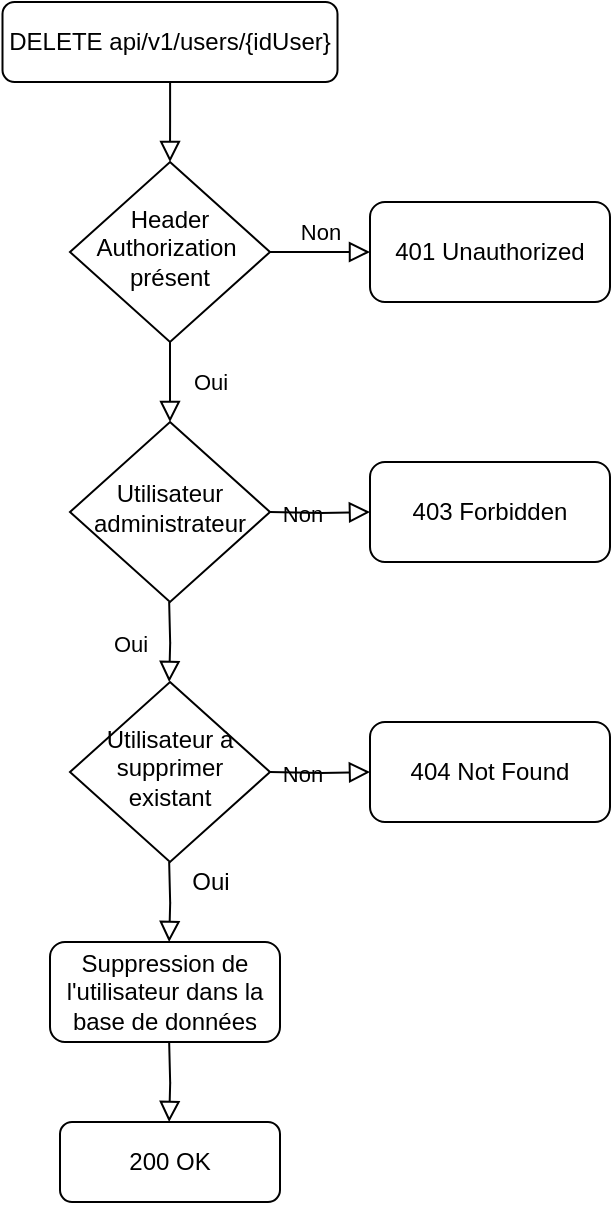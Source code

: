 <mxfile version="14.6.9" type="device"><diagram id="C5RBs43oDa-KdzZeNtuy" name="Page-1"><mxGraphModel dx="1185" dy="623" grid="1" gridSize="10" guides="1" tooltips="1" connect="1" arrows="1" fold="1" page="1" pageScale="1" pageWidth="827" pageHeight="1169" math="0" shadow="0"><root><mxCell id="WIyWlLk6GJQsqaUBKTNV-0"/><mxCell id="WIyWlLk6GJQsqaUBKTNV-1" parent="WIyWlLk6GJQsqaUBKTNV-0"/><mxCell id="a6PVWOtKJfk86Tn7hLOz-6" value="" style="rounded=0;html=1;jettySize=auto;orthogonalLoop=1;fontSize=11;endArrow=block;endFill=0;endSize=8;strokeWidth=1;shadow=0;labelBackgroundColor=none;edgeStyle=orthogonalEdgeStyle;" parent="WIyWlLk6GJQsqaUBKTNV-1" source="a6PVWOtKJfk86Tn7hLOz-7" target="a6PVWOtKJfk86Tn7hLOz-10" edge="1"><mxGeometry relative="1" as="geometry"/></mxCell><mxCell id="a6PVWOtKJfk86Tn7hLOz-7" value="DELETE api/v1/users/{idUser}" style="rounded=1;whiteSpace=wrap;html=1;fontSize=12;glass=0;strokeWidth=1;shadow=0;" parent="WIyWlLk6GJQsqaUBKTNV-1" vertex="1"><mxGeometry x="136.25" y="40" width="167.5" height="40" as="geometry"/></mxCell><mxCell id="a6PVWOtKJfk86Tn7hLOz-8" value="Oui" style="rounded=0;html=1;jettySize=auto;orthogonalLoop=1;fontSize=11;endArrow=block;endFill=0;endSize=8;strokeWidth=1;shadow=0;labelBackgroundColor=none;edgeStyle=orthogonalEdgeStyle;" parent="WIyWlLk6GJQsqaUBKTNV-1" source="a6PVWOtKJfk86Tn7hLOz-10" target="a6PVWOtKJfk86Tn7hLOz-12" edge="1"><mxGeometry y="20" relative="1" as="geometry"><mxPoint as="offset"/></mxGeometry></mxCell><mxCell id="a6PVWOtKJfk86Tn7hLOz-9" value="Non" style="edgeStyle=orthogonalEdgeStyle;rounded=0;html=1;jettySize=auto;orthogonalLoop=1;fontSize=11;endArrow=block;endFill=0;endSize=8;strokeWidth=1;shadow=0;labelBackgroundColor=none;" parent="WIyWlLk6GJQsqaUBKTNV-1" source="a6PVWOtKJfk86Tn7hLOz-10" target="a6PVWOtKJfk86Tn7hLOz-11" edge="1"><mxGeometry y="10" relative="1" as="geometry"><mxPoint as="offset"/></mxGeometry></mxCell><mxCell id="a6PVWOtKJfk86Tn7hLOz-10" value="Header Authorization&amp;nbsp;&lt;br&gt;présent" style="rhombus;whiteSpace=wrap;html=1;shadow=0;fontFamily=Helvetica;fontSize=12;align=center;strokeWidth=1;spacing=6;spacingTop=-4;" parent="WIyWlLk6GJQsqaUBKTNV-1" vertex="1"><mxGeometry x="170" y="120" width="100" height="90" as="geometry"/></mxCell><mxCell id="a6PVWOtKJfk86Tn7hLOz-11" value="401 Unauthorized" style="rounded=1;whiteSpace=wrap;html=1;fontSize=12;glass=0;strokeWidth=1;shadow=0;" parent="WIyWlLk6GJQsqaUBKTNV-1" vertex="1"><mxGeometry x="320" y="140" width="120" height="50" as="geometry"/></mxCell><mxCell id="a6PVWOtKJfk86Tn7hLOz-12" value="Utilisateur administrateur" style="rhombus;whiteSpace=wrap;html=1;shadow=0;fontFamily=Helvetica;fontSize=12;align=center;strokeWidth=1;spacing=6;spacingTop=-4;" parent="WIyWlLk6GJQsqaUBKTNV-1" vertex="1"><mxGeometry x="170" y="250" width="100" height="90" as="geometry"/></mxCell><mxCell id="a6PVWOtKJfk86Tn7hLOz-13" value="Oui" style="rounded=0;html=1;jettySize=auto;orthogonalLoop=1;fontSize=11;endArrow=block;endFill=0;endSize=8;strokeWidth=1;shadow=0;labelBackgroundColor=none;edgeStyle=orthogonalEdgeStyle;" parent="WIyWlLk6GJQsqaUBKTNV-1" edge="1"><mxGeometry y="20" relative="1" as="geometry"><mxPoint as="offset"/><mxPoint x="219.58" y="340" as="sourcePoint"/><mxPoint x="219.58" y="380" as="targetPoint"/></mxGeometry></mxCell><mxCell id="a6PVWOtKJfk86Tn7hLOz-14" value="200 OK" style="rounded=1;whiteSpace=wrap;html=1;fontSize=12;glass=0;strokeWidth=1;shadow=0;" parent="WIyWlLk6GJQsqaUBKTNV-1" vertex="1"><mxGeometry x="165" y="600" width="110" height="40" as="geometry"/></mxCell><mxCell id="a6PVWOtKJfk86Tn7hLOz-15" value="Non" style="edgeStyle=orthogonalEdgeStyle;rounded=0;html=1;jettySize=auto;orthogonalLoop=1;fontSize=11;endArrow=block;endFill=0;endSize=8;strokeWidth=1;shadow=0;labelBackgroundColor=none;" parent="WIyWlLk6GJQsqaUBKTNV-1" target="a6PVWOtKJfk86Tn7hLOz-16" edge="1"><mxGeometry y="10" relative="1" as="geometry"><mxPoint as="offset"/><mxPoint x="270" y="295" as="sourcePoint"/></mxGeometry></mxCell><mxCell id="a6PVWOtKJfk86Tn7hLOz-16" value="403 Forbidden" style="rounded=1;whiteSpace=wrap;html=1;fontSize=12;glass=0;strokeWidth=1;shadow=0;" parent="WIyWlLk6GJQsqaUBKTNV-1" vertex="1"><mxGeometry x="320" y="270" width="120" height="50" as="geometry"/></mxCell><mxCell id="a6PVWOtKJfk86Tn7hLOz-17" value="Utilisateur à supprimer&lt;br&gt;existant" style="rhombus;whiteSpace=wrap;html=1;shadow=0;fontFamily=Helvetica;fontSize=12;align=center;strokeWidth=1;spacing=6;spacingTop=-4;" parent="WIyWlLk6GJQsqaUBKTNV-1" vertex="1"><mxGeometry x="170" y="380" width="100" height="90" as="geometry"/></mxCell><mxCell id="a6PVWOtKJfk86Tn7hLOz-19" value="Non" style="edgeStyle=orthogonalEdgeStyle;rounded=0;html=1;jettySize=auto;orthogonalLoop=1;fontSize=11;endArrow=block;endFill=0;endSize=8;strokeWidth=1;shadow=0;labelBackgroundColor=none;" parent="WIyWlLk6GJQsqaUBKTNV-1" target="a6PVWOtKJfk86Tn7hLOz-20" edge="1"><mxGeometry y="10" relative="1" as="geometry"><mxPoint as="offset"/><mxPoint x="270" y="425" as="sourcePoint"/></mxGeometry></mxCell><mxCell id="a6PVWOtKJfk86Tn7hLOz-20" value="404 Not Found" style="rounded=1;whiteSpace=wrap;html=1;fontSize=12;glass=0;strokeWidth=1;shadow=0;" parent="WIyWlLk6GJQsqaUBKTNV-1" vertex="1"><mxGeometry x="320" y="400" width="120" height="50" as="geometry"/></mxCell><mxCell id="a6PVWOtKJfk86Tn7hLOz-22" value="" style="rounded=0;html=1;jettySize=auto;orthogonalLoop=1;fontSize=11;endArrow=block;endFill=0;endSize=8;strokeWidth=1;shadow=0;labelBackgroundColor=none;edgeStyle=orthogonalEdgeStyle;" parent="WIyWlLk6GJQsqaUBKTNV-1" edge="1"><mxGeometry x="1" y="130" relative="1" as="geometry"><mxPoint as="offset"/><mxPoint x="219.58" y="560" as="sourcePoint"/><mxPoint x="219.58" y="600" as="targetPoint"/></mxGeometry></mxCell><mxCell id="uMyBM4r7Eu4cAZFa9UyC-0" value="Suppression de l'utilisateur dans la base de données" style="rounded=1;whiteSpace=wrap;html=1;fontSize=12;glass=0;strokeWidth=1;shadow=0;" parent="WIyWlLk6GJQsqaUBKTNV-1" vertex="1"><mxGeometry x="160" y="510" width="115" height="50" as="geometry"/></mxCell><mxCell id="uMyBM4r7Eu4cAZFa9UyC-1" value="" style="rounded=0;html=1;jettySize=auto;orthogonalLoop=1;fontSize=11;endArrow=block;endFill=0;endSize=8;strokeWidth=1;shadow=0;labelBackgroundColor=none;edgeStyle=orthogonalEdgeStyle;" parent="WIyWlLk6GJQsqaUBKTNV-1" edge="1"><mxGeometry x="1" y="130" relative="1" as="geometry"><mxPoint as="offset"/><mxPoint x="219.58" y="470" as="sourcePoint"/><mxPoint x="219.58" y="510" as="targetPoint"/></mxGeometry></mxCell><mxCell id="QAXIYr_nLHNutFla5VG_-0" value="Oui" style="text;html=1;align=center;verticalAlign=middle;resizable=0;points=[];autosize=1;strokeColor=none;" vertex="1" parent="WIyWlLk6GJQsqaUBKTNV-1"><mxGeometry x="225" y="470" width="30" height="20" as="geometry"/></mxCell></root></mxGraphModel></diagram></mxfile>